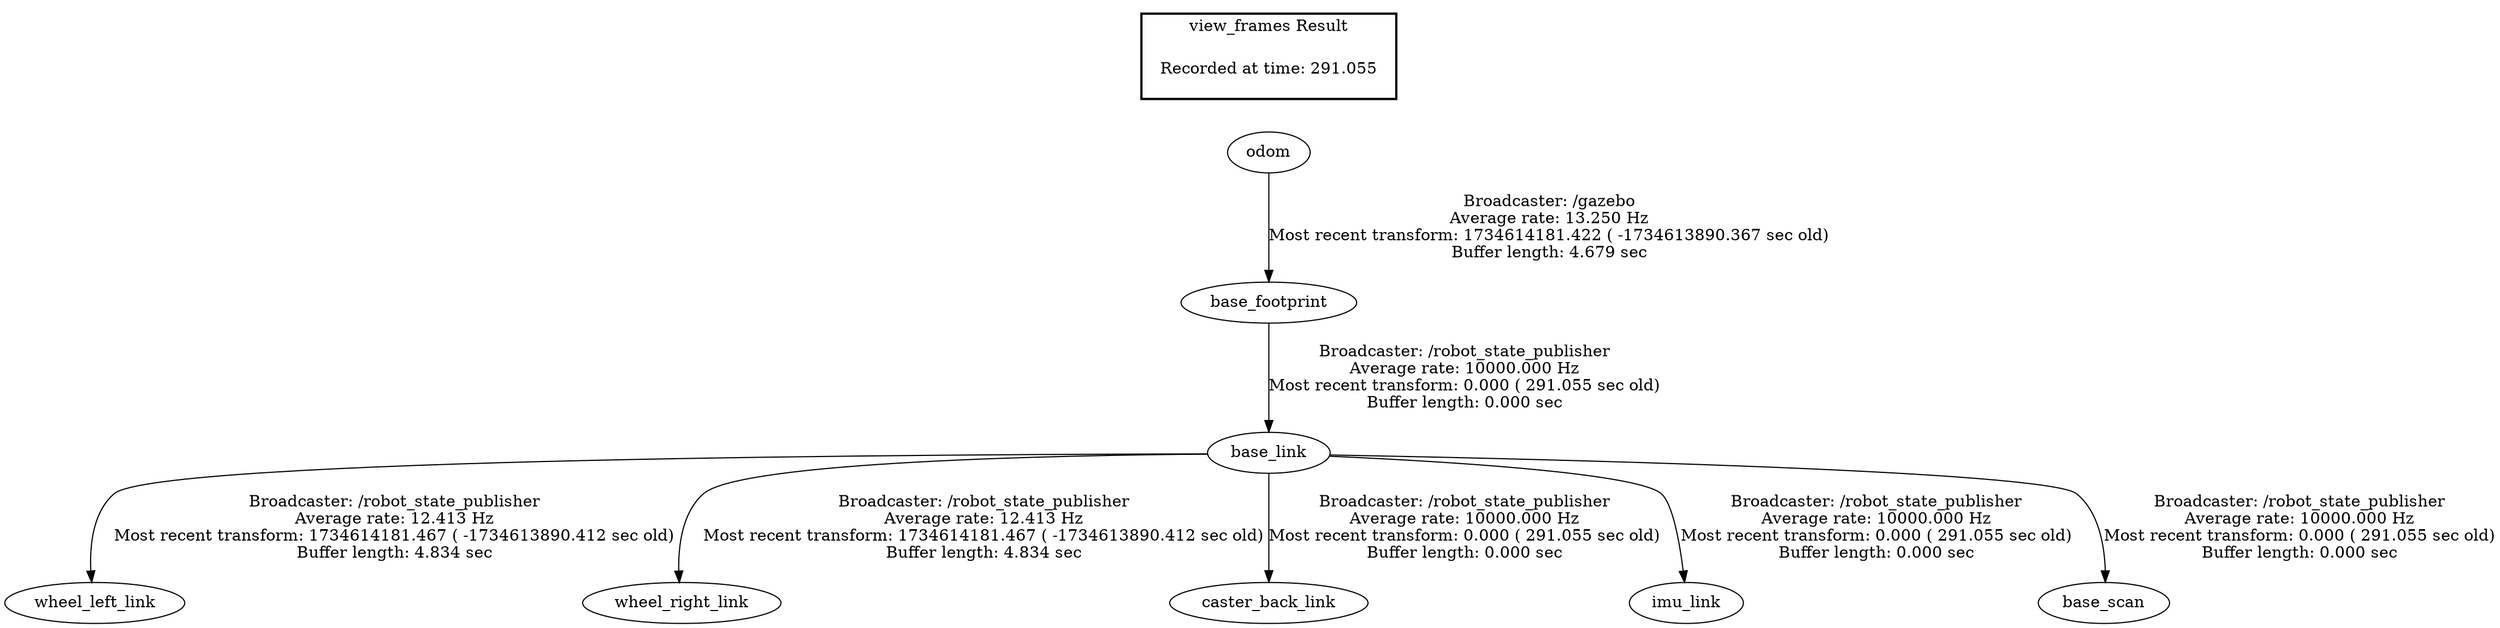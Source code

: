 digraph G {
"base_link" -> "wheel_left_link"[label="Broadcaster: /robot_state_publisher\nAverage rate: 12.413 Hz\nMost recent transform: 1734614181.467 ( -1734613890.412 sec old)\nBuffer length: 4.834 sec\n"];
"base_footprint" -> "base_link"[label="Broadcaster: /robot_state_publisher\nAverage rate: 10000.000 Hz\nMost recent transform: 0.000 ( 291.055 sec old)\nBuffer length: 0.000 sec\n"];
"base_link" -> "wheel_right_link"[label="Broadcaster: /robot_state_publisher\nAverage rate: 12.413 Hz\nMost recent transform: 1734614181.467 ( -1734613890.412 sec old)\nBuffer length: 4.834 sec\n"];
"odom" -> "base_footprint"[label="Broadcaster: /gazebo\nAverage rate: 13.250 Hz\nMost recent transform: 1734614181.422 ( -1734613890.367 sec old)\nBuffer length: 4.679 sec\n"];
"base_link" -> "caster_back_link"[label="Broadcaster: /robot_state_publisher\nAverage rate: 10000.000 Hz\nMost recent transform: 0.000 ( 291.055 sec old)\nBuffer length: 0.000 sec\n"];
"base_link" -> "imu_link"[label="Broadcaster: /robot_state_publisher\nAverage rate: 10000.000 Hz\nMost recent transform: 0.000 ( 291.055 sec old)\nBuffer length: 0.000 sec\n"];
"base_link" -> "base_scan"[label="Broadcaster: /robot_state_publisher\nAverage rate: 10000.000 Hz\nMost recent transform: 0.000 ( 291.055 sec old)\nBuffer length: 0.000 sec\n"];
edge [style=invis];
 subgraph cluster_legend { style=bold; color=black; label ="view_frames Result";
"Recorded at time: 291.055"[ shape=plaintext ] ;
 }->"odom";
}